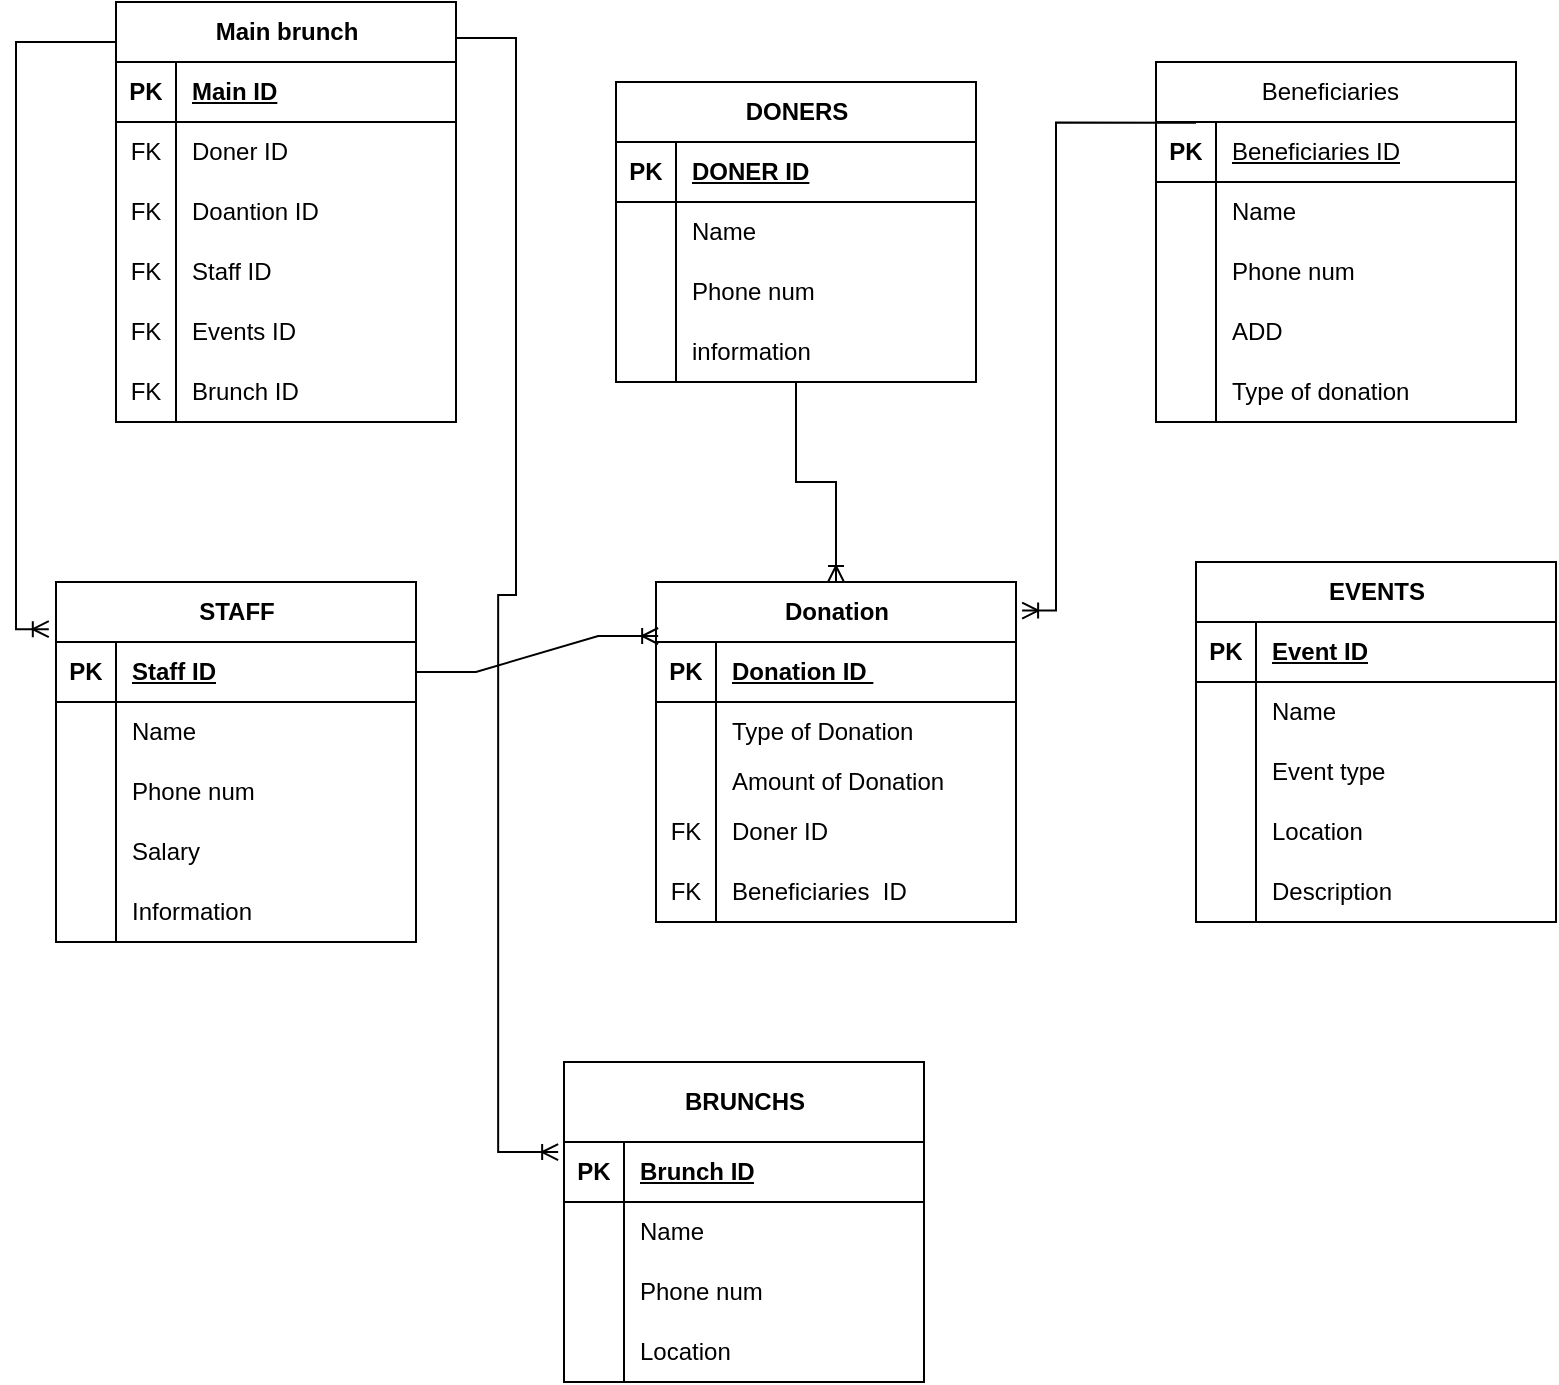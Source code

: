 <mxfile version="26.2.15">
  <diagram name="Page-1" id="GSoCslMuMNpXNm6lApfW">
    <mxGraphModel dx="1163" dy="769" grid="1" gridSize="10" guides="1" tooltips="1" connect="1" arrows="1" fold="1" page="1" pageScale="1" pageWidth="850" pageHeight="1100" math="0" shadow="0">
      <root>
        <mxCell id="0" />
        <mxCell id="1" parent="0" />
        <mxCell id="af_rRH1_7Sskszwp3lq7-14" value="Main brunch" style="shape=table;startSize=30;container=1;collapsible=1;childLayout=tableLayout;fixedRows=1;rowLines=0;fontStyle=1;align=center;resizeLast=1;html=1;" vertex="1" parent="1">
          <mxGeometry x="120" y="20" width="170" height="210" as="geometry" />
        </mxCell>
        <mxCell id="af_rRH1_7Sskszwp3lq7-15" value="" style="shape=tableRow;horizontal=0;startSize=0;swimlaneHead=0;swimlaneBody=0;fillColor=none;collapsible=0;dropTarget=0;points=[[0,0.5],[1,0.5]];portConstraint=eastwest;top=0;left=0;right=0;bottom=1;" vertex="1" parent="af_rRH1_7Sskszwp3lq7-14">
          <mxGeometry y="30" width="170" height="30" as="geometry" />
        </mxCell>
        <mxCell id="af_rRH1_7Sskszwp3lq7-16" value="PK" style="shape=partialRectangle;connectable=0;fillColor=none;top=0;left=0;bottom=0;right=0;fontStyle=1;overflow=hidden;whiteSpace=wrap;html=1;" vertex="1" parent="af_rRH1_7Sskszwp3lq7-15">
          <mxGeometry width="30" height="30" as="geometry">
            <mxRectangle width="30" height="30" as="alternateBounds" />
          </mxGeometry>
        </mxCell>
        <mxCell id="af_rRH1_7Sskszwp3lq7-17" value="Main ID" style="shape=partialRectangle;connectable=0;fillColor=none;top=0;left=0;bottom=0;right=0;align=left;spacingLeft=6;fontStyle=5;overflow=hidden;whiteSpace=wrap;html=1;" vertex="1" parent="af_rRH1_7Sskszwp3lq7-15">
          <mxGeometry x="30" width="140" height="30" as="geometry">
            <mxRectangle width="140" height="30" as="alternateBounds" />
          </mxGeometry>
        </mxCell>
        <mxCell id="af_rRH1_7Sskszwp3lq7-18" value="" style="shape=tableRow;horizontal=0;startSize=0;swimlaneHead=0;swimlaneBody=0;fillColor=none;collapsible=0;dropTarget=0;points=[[0,0.5],[1,0.5]];portConstraint=eastwest;top=0;left=0;right=0;bottom=0;" vertex="1" parent="af_rRH1_7Sskszwp3lq7-14">
          <mxGeometry y="60" width="170" height="30" as="geometry" />
        </mxCell>
        <mxCell id="af_rRH1_7Sskszwp3lq7-19" value="FK" style="shape=partialRectangle;connectable=0;fillColor=none;top=0;left=0;bottom=0;right=0;editable=1;overflow=hidden;whiteSpace=wrap;html=1;" vertex="1" parent="af_rRH1_7Sskszwp3lq7-18">
          <mxGeometry width="30" height="30" as="geometry">
            <mxRectangle width="30" height="30" as="alternateBounds" />
          </mxGeometry>
        </mxCell>
        <mxCell id="af_rRH1_7Sskszwp3lq7-20" value="Doner ID&amp;nbsp;" style="shape=partialRectangle;connectable=0;fillColor=none;top=0;left=0;bottom=0;right=0;align=left;spacingLeft=6;overflow=hidden;whiteSpace=wrap;html=1;" vertex="1" parent="af_rRH1_7Sskszwp3lq7-18">
          <mxGeometry x="30" width="140" height="30" as="geometry">
            <mxRectangle width="140" height="30" as="alternateBounds" />
          </mxGeometry>
        </mxCell>
        <mxCell id="af_rRH1_7Sskszwp3lq7-21" value="" style="shape=tableRow;horizontal=0;startSize=0;swimlaneHead=0;swimlaneBody=0;fillColor=none;collapsible=0;dropTarget=0;points=[[0,0.5],[1,0.5]];portConstraint=eastwest;top=0;left=0;right=0;bottom=0;" vertex="1" parent="af_rRH1_7Sskszwp3lq7-14">
          <mxGeometry y="90" width="170" height="30" as="geometry" />
        </mxCell>
        <mxCell id="af_rRH1_7Sskszwp3lq7-22" value="FK" style="shape=partialRectangle;connectable=0;fillColor=none;top=0;left=0;bottom=0;right=0;editable=1;overflow=hidden;whiteSpace=wrap;html=1;" vertex="1" parent="af_rRH1_7Sskszwp3lq7-21">
          <mxGeometry width="30" height="30" as="geometry">
            <mxRectangle width="30" height="30" as="alternateBounds" />
          </mxGeometry>
        </mxCell>
        <mxCell id="af_rRH1_7Sskszwp3lq7-23" value="Doantion ID" style="shape=partialRectangle;connectable=0;fillColor=none;top=0;left=0;bottom=0;right=0;align=left;spacingLeft=6;overflow=hidden;whiteSpace=wrap;html=1;" vertex="1" parent="af_rRH1_7Sskszwp3lq7-21">
          <mxGeometry x="30" width="140" height="30" as="geometry">
            <mxRectangle width="140" height="30" as="alternateBounds" />
          </mxGeometry>
        </mxCell>
        <mxCell id="af_rRH1_7Sskszwp3lq7-24" value="" style="shape=tableRow;horizontal=0;startSize=0;swimlaneHead=0;swimlaneBody=0;fillColor=none;collapsible=0;dropTarget=0;points=[[0,0.5],[1,0.5]];portConstraint=eastwest;top=0;left=0;right=0;bottom=0;" vertex="1" parent="af_rRH1_7Sskszwp3lq7-14">
          <mxGeometry y="120" width="170" height="30" as="geometry" />
        </mxCell>
        <mxCell id="af_rRH1_7Sskszwp3lq7-25" value="FK" style="shape=partialRectangle;connectable=0;fillColor=none;top=0;left=0;bottom=0;right=0;editable=1;overflow=hidden;whiteSpace=wrap;html=1;" vertex="1" parent="af_rRH1_7Sskszwp3lq7-24">
          <mxGeometry width="30" height="30" as="geometry">
            <mxRectangle width="30" height="30" as="alternateBounds" />
          </mxGeometry>
        </mxCell>
        <mxCell id="af_rRH1_7Sskszwp3lq7-26" value="Staff ID&lt;span style=&quot;white-space: pre;&quot;&gt;&#x9;&lt;/span&gt;&lt;span style=&quot;white-space: pre;&quot;&gt;&#x9;&lt;/span&gt;&lt;span style=&quot;white-space: pre;&quot;&gt;&#x9;&lt;/span&gt;" style="shape=partialRectangle;connectable=0;fillColor=none;top=0;left=0;bottom=0;right=0;align=left;spacingLeft=6;overflow=hidden;whiteSpace=wrap;html=1;" vertex="1" parent="af_rRH1_7Sskszwp3lq7-24">
          <mxGeometry x="30" width="140" height="30" as="geometry">
            <mxRectangle width="140" height="30" as="alternateBounds" />
          </mxGeometry>
        </mxCell>
        <mxCell id="af_rRH1_7Sskszwp3lq7-27" value="" style="shape=tableRow;horizontal=0;startSize=0;swimlaneHead=0;swimlaneBody=0;fillColor=none;collapsible=0;dropTarget=0;points=[[0,0.5],[1,0.5]];portConstraint=eastwest;top=0;left=0;right=0;bottom=0;" vertex="1" parent="af_rRH1_7Sskszwp3lq7-14">
          <mxGeometry y="150" width="170" height="30" as="geometry" />
        </mxCell>
        <mxCell id="af_rRH1_7Sskszwp3lq7-28" value="FK" style="shape=partialRectangle;connectable=0;fillColor=none;top=0;left=0;bottom=0;right=0;editable=1;overflow=hidden;whiteSpace=wrap;html=1;" vertex="1" parent="af_rRH1_7Sskszwp3lq7-27">
          <mxGeometry width="30" height="30" as="geometry">
            <mxRectangle width="30" height="30" as="alternateBounds" />
          </mxGeometry>
        </mxCell>
        <mxCell id="af_rRH1_7Sskszwp3lq7-29" value="Events ID" style="shape=partialRectangle;connectable=0;fillColor=none;top=0;left=0;bottom=0;right=0;align=left;spacingLeft=6;overflow=hidden;whiteSpace=wrap;html=1;" vertex="1" parent="af_rRH1_7Sskszwp3lq7-27">
          <mxGeometry x="30" width="140" height="30" as="geometry">
            <mxRectangle width="140" height="30" as="alternateBounds" />
          </mxGeometry>
        </mxCell>
        <mxCell id="af_rRH1_7Sskszwp3lq7-30" value="" style="shape=tableRow;horizontal=0;startSize=0;swimlaneHead=0;swimlaneBody=0;fillColor=none;collapsible=0;dropTarget=0;points=[[0,0.5],[1,0.5]];portConstraint=eastwest;top=0;left=0;right=0;bottom=0;" vertex="1" parent="af_rRH1_7Sskszwp3lq7-14">
          <mxGeometry y="180" width="170" height="30" as="geometry" />
        </mxCell>
        <mxCell id="af_rRH1_7Sskszwp3lq7-31" value="FK" style="shape=partialRectangle;connectable=0;fillColor=none;top=0;left=0;bottom=0;right=0;editable=1;overflow=hidden;whiteSpace=wrap;html=1;" vertex="1" parent="af_rRH1_7Sskszwp3lq7-30">
          <mxGeometry width="30" height="30" as="geometry">
            <mxRectangle width="30" height="30" as="alternateBounds" />
          </mxGeometry>
        </mxCell>
        <mxCell id="af_rRH1_7Sskszwp3lq7-32" value="Brunch ID" style="shape=partialRectangle;connectable=0;fillColor=none;top=0;left=0;bottom=0;right=0;align=left;spacingLeft=6;overflow=hidden;whiteSpace=wrap;html=1;" vertex="1" parent="af_rRH1_7Sskszwp3lq7-30">
          <mxGeometry x="30" width="140" height="30" as="geometry">
            <mxRectangle width="140" height="30" as="alternateBounds" />
          </mxGeometry>
        </mxCell>
        <mxCell id="af_rRH1_7Sskszwp3lq7-33" value="DONERS" style="shape=table;startSize=30;container=1;collapsible=1;childLayout=tableLayout;fixedRows=1;rowLines=0;fontStyle=1;align=center;resizeLast=1;html=1;" vertex="1" parent="1">
          <mxGeometry x="370" y="60" width="180" height="150" as="geometry" />
        </mxCell>
        <mxCell id="af_rRH1_7Sskszwp3lq7-34" value="" style="shape=tableRow;horizontal=0;startSize=0;swimlaneHead=0;swimlaneBody=0;fillColor=none;collapsible=0;dropTarget=0;points=[[0,0.5],[1,0.5]];portConstraint=eastwest;top=0;left=0;right=0;bottom=1;" vertex="1" parent="af_rRH1_7Sskszwp3lq7-33">
          <mxGeometry y="30" width="180" height="30" as="geometry" />
        </mxCell>
        <mxCell id="af_rRH1_7Sskszwp3lq7-35" value="PK" style="shape=partialRectangle;connectable=0;fillColor=none;top=0;left=0;bottom=0;right=0;fontStyle=1;overflow=hidden;whiteSpace=wrap;html=1;" vertex="1" parent="af_rRH1_7Sskszwp3lq7-34">
          <mxGeometry width="30" height="30" as="geometry">
            <mxRectangle width="30" height="30" as="alternateBounds" />
          </mxGeometry>
        </mxCell>
        <mxCell id="af_rRH1_7Sskszwp3lq7-36" value="DONER ID" style="shape=partialRectangle;connectable=0;fillColor=none;top=0;left=0;bottom=0;right=0;align=left;spacingLeft=6;fontStyle=5;overflow=hidden;whiteSpace=wrap;html=1;" vertex="1" parent="af_rRH1_7Sskszwp3lq7-34">
          <mxGeometry x="30" width="150" height="30" as="geometry">
            <mxRectangle width="150" height="30" as="alternateBounds" />
          </mxGeometry>
        </mxCell>
        <mxCell id="af_rRH1_7Sskszwp3lq7-37" value="" style="shape=tableRow;horizontal=0;startSize=0;swimlaneHead=0;swimlaneBody=0;fillColor=none;collapsible=0;dropTarget=0;points=[[0,0.5],[1,0.5]];portConstraint=eastwest;top=0;left=0;right=0;bottom=0;" vertex="1" parent="af_rRH1_7Sskszwp3lq7-33">
          <mxGeometry y="60" width="180" height="30" as="geometry" />
        </mxCell>
        <mxCell id="af_rRH1_7Sskszwp3lq7-38" value="" style="shape=partialRectangle;connectable=0;fillColor=none;top=0;left=0;bottom=0;right=0;editable=1;overflow=hidden;whiteSpace=wrap;html=1;" vertex="1" parent="af_rRH1_7Sskszwp3lq7-37">
          <mxGeometry width="30" height="30" as="geometry">
            <mxRectangle width="30" height="30" as="alternateBounds" />
          </mxGeometry>
        </mxCell>
        <mxCell id="af_rRH1_7Sskszwp3lq7-39" value="Name&amp;nbsp;" style="shape=partialRectangle;connectable=0;fillColor=none;top=0;left=0;bottom=0;right=0;align=left;spacingLeft=6;overflow=hidden;whiteSpace=wrap;html=1;" vertex="1" parent="af_rRH1_7Sskszwp3lq7-37">
          <mxGeometry x="30" width="150" height="30" as="geometry">
            <mxRectangle width="150" height="30" as="alternateBounds" />
          </mxGeometry>
        </mxCell>
        <mxCell id="af_rRH1_7Sskszwp3lq7-40" value="" style="shape=tableRow;horizontal=0;startSize=0;swimlaneHead=0;swimlaneBody=0;fillColor=none;collapsible=0;dropTarget=0;points=[[0,0.5],[1,0.5]];portConstraint=eastwest;top=0;left=0;right=0;bottom=0;" vertex="1" parent="af_rRH1_7Sskszwp3lq7-33">
          <mxGeometry y="90" width="180" height="30" as="geometry" />
        </mxCell>
        <mxCell id="af_rRH1_7Sskszwp3lq7-41" value="" style="shape=partialRectangle;connectable=0;fillColor=none;top=0;left=0;bottom=0;right=0;editable=1;overflow=hidden;whiteSpace=wrap;html=1;" vertex="1" parent="af_rRH1_7Sskszwp3lq7-40">
          <mxGeometry width="30" height="30" as="geometry">
            <mxRectangle width="30" height="30" as="alternateBounds" />
          </mxGeometry>
        </mxCell>
        <mxCell id="af_rRH1_7Sskszwp3lq7-42" value="Phone num" style="shape=partialRectangle;connectable=0;fillColor=none;top=0;left=0;bottom=0;right=0;align=left;spacingLeft=6;overflow=hidden;whiteSpace=wrap;html=1;" vertex="1" parent="af_rRH1_7Sskszwp3lq7-40">
          <mxGeometry x="30" width="150" height="30" as="geometry">
            <mxRectangle width="150" height="30" as="alternateBounds" />
          </mxGeometry>
        </mxCell>
        <mxCell id="af_rRH1_7Sskszwp3lq7-43" value="" style="shape=tableRow;horizontal=0;startSize=0;swimlaneHead=0;swimlaneBody=0;fillColor=none;collapsible=0;dropTarget=0;points=[[0,0.5],[1,0.5]];portConstraint=eastwest;top=0;left=0;right=0;bottom=0;" vertex="1" parent="af_rRH1_7Sskszwp3lq7-33">
          <mxGeometry y="120" width="180" height="30" as="geometry" />
        </mxCell>
        <mxCell id="af_rRH1_7Sskszwp3lq7-44" value="" style="shape=partialRectangle;connectable=0;fillColor=none;top=0;left=0;bottom=0;right=0;editable=1;overflow=hidden;whiteSpace=wrap;html=1;" vertex="1" parent="af_rRH1_7Sskszwp3lq7-43">
          <mxGeometry width="30" height="30" as="geometry">
            <mxRectangle width="30" height="30" as="alternateBounds" />
          </mxGeometry>
        </mxCell>
        <mxCell id="af_rRH1_7Sskszwp3lq7-45" value="information" style="shape=partialRectangle;connectable=0;fillColor=none;top=0;left=0;bottom=0;right=0;align=left;spacingLeft=6;overflow=hidden;whiteSpace=wrap;html=1;" vertex="1" parent="af_rRH1_7Sskszwp3lq7-43">
          <mxGeometry x="30" width="150" height="30" as="geometry">
            <mxRectangle width="150" height="30" as="alternateBounds" />
          </mxGeometry>
        </mxCell>
        <mxCell id="af_rRH1_7Sskszwp3lq7-46" value="STAFF" style="shape=table;startSize=30;container=1;collapsible=1;childLayout=tableLayout;fixedRows=1;rowLines=0;fontStyle=1;align=center;resizeLast=1;html=1;" vertex="1" parent="1">
          <mxGeometry x="90" y="310" width="180" height="180" as="geometry" />
        </mxCell>
        <mxCell id="af_rRH1_7Sskszwp3lq7-47" value="" style="shape=tableRow;horizontal=0;startSize=0;swimlaneHead=0;swimlaneBody=0;fillColor=none;collapsible=0;dropTarget=0;points=[[0,0.5],[1,0.5]];portConstraint=eastwest;top=0;left=0;right=0;bottom=1;" vertex="1" parent="af_rRH1_7Sskszwp3lq7-46">
          <mxGeometry y="30" width="180" height="30" as="geometry" />
        </mxCell>
        <mxCell id="af_rRH1_7Sskszwp3lq7-48" value="PK" style="shape=partialRectangle;connectable=0;fillColor=none;top=0;left=0;bottom=0;right=0;fontStyle=1;overflow=hidden;whiteSpace=wrap;html=1;" vertex="1" parent="af_rRH1_7Sskszwp3lq7-47">
          <mxGeometry width="30" height="30" as="geometry">
            <mxRectangle width="30" height="30" as="alternateBounds" />
          </mxGeometry>
        </mxCell>
        <mxCell id="af_rRH1_7Sskszwp3lq7-49" value="Staff ID" style="shape=partialRectangle;connectable=0;fillColor=none;top=0;left=0;bottom=0;right=0;align=left;spacingLeft=6;fontStyle=5;overflow=hidden;whiteSpace=wrap;html=1;" vertex="1" parent="af_rRH1_7Sskszwp3lq7-47">
          <mxGeometry x="30" width="150" height="30" as="geometry">
            <mxRectangle width="150" height="30" as="alternateBounds" />
          </mxGeometry>
        </mxCell>
        <mxCell id="af_rRH1_7Sskszwp3lq7-50" value="" style="shape=tableRow;horizontal=0;startSize=0;swimlaneHead=0;swimlaneBody=0;fillColor=none;collapsible=0;dropTarget=0;points=[[0,0.5],[1,0.5]];portConstraint=eastwest;top=0;left=0;right=0;bottom=0;" vertex="1" parent="af_rRH1_7Sskszwp3lq7-46">
          <mxGeometry y="60" width="180" height="30" as="geometry" />
        </mxCell>
        <mxCell id="af_rRH1_7Sskszwp3lq7-51" value="" style="shape=partialRectangle;connectable=0;fillColor=none;top=0;left=0;bottom=0;right=0;editable=1;overflow=hidden;whiteSpace=wrap;html=1;" vertex="1" parent="af_rRH1_7Sskszwp3lq7-50">
          <mxGeometry width="30" height="30" as="geometry">
            <mxRectangle width="30" height="30" as="alternateBounds" />
          </mxGeometry>
        </mxCell>
        <mxCell id="af_rRH1_7Sskszwp3lq7-52" value="Name&lt;span style=&quot;white-space: pre;&quot;&gt;&#x9;&lt;/span&gt;&lt;span style=&quot;white-space: pre;&quot;&gt;&#x9;&lt;/span&gt;" style="shape=partialRectangle;connectable=0;fillColor=none;top=0;left=0;bottom=0;right=0;align=left;spacingLeft=6;overflow=hidden;whiteSpace=wrap;html=1;" vertex="1" parent="af_rRH1_7Sskszwp3lq7-50">
          <mxGeometry x="30" width="150" height="30" as="geometry">
            <mxRectangle width="150" height="30" as="alternateBounds" />
          </mxGeometry>
        </mxCell>
        <mxCell id="af_rRH1_7Sskszwp3lq7-53" value="" style="shape=tableRow;horizontal=0;startSize=0;swimlaneHead=0;swimlaneBody=0;fillColor=none;collapsible=0;dropTarget=0;points=[[0,0.5],[1,0.5]];portConstraint=eastwest;top=0;left=0;right=0;bottom=0;" vertex="1" parent="af_rRH1_7Sskszwp3lq7-46">
          <mxGeometry y="90" width="180" height="30" as="geometry" />
        </mxCell>
        <mxCell id="af_rRH1_7Sskszwp3lq7-54" value="" style="shape=partialRectangle;connectable=0;fillColor=none;top=0;left=0;bottom=0;right=0;editable=1;overflow=hidden;whiteSpace=wrap;html=1;" vertex="1" parent="af_rRH1_7Sskszwp3lq7-53">
          <mxGeometry width="30" height="30" as="geometry">
            <mxRectangle width="30" height="30" as="alternateBounds" />
          </mxGeometry>
        </mxCell>
        <mxCell id="af_rRH1_7Sskszwp3lq7-55" value="Phone num" style="shape=partialRectangle;connectable=0;fillColor=none;top=0;left=0;bottom=0;right=0;align=left;spacingLeft=6;overflow=hidden;whiteSpace=wrap;html=1;" vertex="1" parent="af_rRH1_7Sskszwp3lq7-53">
          <mxGeometry x="30" width="150" height="30" as="geometry">
            <mxRectangle width="150" height="30" as="alternateBounds" />
          </mxGeometry>
        </mxCell>
        <mxCell id="af_rRH1_7Sskszwp3lq7-56" value="" style="shape=tableRow;horizontal=0;startSize=0;swimlaneHead=0;swimlaneBody=0;fillColor=none;collapsible=0;dropTarget=0;points=[[0,0.5],[1,0.5]];portConstraint=eastwest;top=0;left=0;right=0;bottom=0;" vertex="1" parent="af_rRH1_7Sskszwp3lq7-46">
          <mxGeometry y="120" width="180" height="30" as="geometry" />
        </mxCell>
        <mxCell id="af_rRH1_7Sskszwp3lq7-57" value="" style="shape=partialRectangle;connectable=0;fillColor=none;top=0;left=0;bottom=0;right=0;editable=1;overflow=hidden;whiteSpace=wrap;html=1;" vertex="1" parent="af_rRH1_7Sskszwp3lq7-56">
          <mxGeometry width="30" height="30" as="geometry">
            <mxRectangle width="30" height="30" as="alternateBounds" />
          </mxGeometry>
        </mxCell>
        <mxCell id="af_rRH1_7Sskszwp3lq7-58" value="Salary" style="shape=partialRectangle;connectable=0;fillColor=none;top=0;left=0;bottom=0;right=0;align=left;spacingLeft=6;overflow=hidden;whiteSpace=wrap;html=1;" vertex="1" parent="af_rRH1_7Sskszwp3lq7-56">
          <mxGeometry x="30" width="150" height="30" as="geometry">
            <mxRectangle width="150" height="30" as="alternateBounds" />
          </mxGeometry>
        </mxCell>
        <mxCell id="af_rRH1_7Sskszwp3lq7-72" value="" style="shape=tableRow;horizontal=0;startSize=0;swimlaneHead=0;swimlaneBody=0;fillColor=none;collapsible=0;dropTarget=0;points=[[0,0.5],[1,0.5]];portConstraint=eastwest;top=0;left=0;right=0;bottom=0;" vertex="1" parent="af_rRH1_7Sskszwp3lq7-46">
          <mxGeometry y="150" width="180" height="30" as="geometry" />
        </mxCell>
        <mxCell id="af_rRH1_7Sskszwp3lq7-73" value="" style="shape=partialRectangle;connectable=0;fillColor=none;top=0;left=0;bottom=0;right=0;editable=1;overflow=hidden;whiteSpace=wrap;html=1;" vertex="1" parent="af_rRH1_7Sskszwp3lq7-72">
          <mxGeometry width="30" height="30" as="geometry">
            <mxRectangle width="30" height="30" as="alternateBounds" />
          </mxGeometry>
        </mxCell>
        <mxCell id="af_rRH1_7Sskszwp3lq7-74" value="Information" style="shape=partialRectangle;connectable=0;fillColor=none;top=0;left=0;bottom=0;right=0;align=left;spacingLeft=6;overflow=hidden;whiteSpace=wrap;html=1;" vertex="1" parent="af_rRH1_7Sskszwp3lq7-72">
          <mxGeometry x="30" width="150" height="30" as="geometry">
            <mxRectangle width="150" height="30" as="alternateBounds" />
          </mxGeometry>
        </mxCell>
        <mxCell id="af_rRH1_7Sskszwp3lq7-59" value="Donation" style="shape=table;startSize=30;container=1;collapsible=1;childLayout=tableLayout;fixedRows=1;rowLines=0;fontStyle=1;align=center;resizeLast=1;html=1;" vertex="1" parent="1">
          <mxGeometry x="390" y="310" width="180" height="170" as="geometry" />
        </mxCell>
        <mxCell id="af_rRH1_7Sskszwp3lq7-60" value="" style="shape=tableRow;horizontal=0;startSize=0;swimlaneHead=0;swimlaneBody=0;fillColor=none;collapsible=0;dropTarget=0;points=[[0,0.5],[1,0.5]];portConstraint=eastwest;top=0;left=0;right=0;bottom=1;" vertex="1" parent="af_rRH1_7Sskszwp3lq7-59">
          <mxGeometry y="30" width="180" height="30" as="geometry" />
        </mxCell>
        <mxCell id="af_rRH1_7Sskszwp3lq7-61" value="PK" style="shape=partialRectangle;connectable=0;fillColor=none;top=0;left=0;bottom=0;right=0;fontStyle=1;overflow=hidden;whiteSpace=wrap;html=1;" vertex="1" parent="af_rRH1_7Sskszwp3lq7-60">
          <mxGeometry width="30" height="30" as="geometry">
            <mxRectangle width="30" height="30" as="alternateBounds" />
          </mxGeometry>
        </mxCell>
        <mxCell id="af_rRH1_7Sskszwp3lq7-62" value="Donation ID&amp;nbsp;" style="shape=partialRectangle;connectable=0;fillColor=none;top=0;left=0;bottom=0;right=0;align=left;spacingLeft=6;fontStyle=5;overflow=hidden;whiteSpace=wrap;html=1;" vertex="1" parent="af_rRH1_7Sskszwp3lq7-60">
          <mxGeometry x="30" width="150" height="30" as="geometry">
            <mxRectangle width="150" height="30" as="alternateBounds" />
          </mxGeometry>
        </mxCell>
        <mxCell id="af_rRH1_7Sskszwp3lq7-63" value="" style="shape=tableRow;horizontal=0;startSize=0;swimlaneHead=0;swimlaneBody=0;fillColor=none;collapsible=0;dropTarget=0;points=[[0,0.5],[1,0.5]];portConstraint=eastwest;top=0;left=0;right=0;bottom=0;" vertex="1" parent="af_rRH1_7Sskszwp3lq7-59">
          <mxGeometry y="60" width="180" height="30" as="geometry" />
        </mxCell>
        <mxCell id="af_rRH1_7Sskszwp3lq7-64" value="" style="shape=partialRectangle;connectable=0;fillColor=none;top=0;left=0;bottom=0;right=0;editable=1;overflow=hidden;whiteSpace=wrap;html=1;" vertex="1" parent="af_rRH1_7Sskszwp3lq7-63">
          <mxGeometry width="30" height="30" as="geometry">
            <mxRectangle width="30" height="30" as="alternateBounds" />
          </mxGeometry>
        </mxCell>
        <mxCell id="af_rRH1_7Sskszwp3lq7-65" value="Type of Donation" style="shape=partialRectangle;connectable=0;fillColor=none;top=0;left=0;bottom=0;right=0;align=left;spacingLeft=6;overflow=hidden;whiteSpace=wrap;html=1;" vertex="1" parent="af_rRH1_7Sskszwp3lq7-63">
          <mxGeometry x="30" width="150" height="30" as="geometry">
            <mxRectangle width="150" height="30" as="alternateBounds" />
          </mxGeometry>
        </mxCell>
        <mxCell id="af_rRH1_7Sskszwp3lq7-66" value="" style="shape=tableRow;horizontal=0;startSize=0;swimlaneHead=0;swimlaneBody=0;fillColor=none;collapsible=0;dropTarget=0;points=[[0,0.5],[1,0.5]];portConstraint=eastwest;top=0;left=0;right=0;bottom=0;" vertex="1" parent="af_rRH1_7Sskszwp3lq7-59">
          <mxGeometry y="90" width="180" height="20" as="geometry" />
        </mxCell>
        <mxCell id="af_rRH1_7Sskszwp3lq7-67" value="" style="shape=partialRectangle;connectable=0;fillColor=none;top=0;left=0;bottom=0;right=0;editable=1;overflow=hidden;whiteSpace=wrap;html=1;" vertex="1" parent="af_rRH1_7Sskszwp3lq7-66">
          <mxGeometry width="30" height="20" as="geometry">
            <mxRectangle width="30" height="20" as="alternateBounds" />
          </mxGeometry>
        </mxCell>
        <mxCell id="af_rRH1_7Sskszwp3lq7-68" value="Amount of Donation" style="shape=partialRectangle;connectable=0;fillColor=none;top=0;left=0;bottom=0;right=0;align=left;spacingLeft=6;overflow=hidden;whiteSpace=wrap;html=1;" vertex="1" parent="af_rRH1_7Sskszwp3lq7-66">
          <mxGeometry x="30" width="150" height="20" as="geometry">
            <mxRectangle width="150" height="20" as="alternateBounds" />
          </mxGeometry>
        </mxCell>
        <mxCell id="af_rRH1_7Sskszwp3lq7-69" value="" style="shape=tableRow;horizontal=0;startSize=0;swimlaneHead=0;swimlaneBody=0;fillColor=none;collapsible=0;dropTarget=0;points=[[0,0.5],[1,0.5]];portConstraint=eastwest;top=0;left=0;right=0;bottom=0;" vertex="1" parent="af_rRH1_7Sskszwp3lq7-59">
          <mxGeometry y="110" width="180" height="30" as="geometry" />
        </mxCell>
        <mxCell id="af_rRH1_7Sskszwp3lq7-70" value="FK" style="shape=partialRectangle;connectable=0;fillColor=none;top=0;left=0;bottom=0;right=0;editable=1;overflow=hidden;whiteSpace=wrap;html=1;" vertex="1" parent="af_rRH1_7Sskszwp3lq7-69">
          <mxGeometry width="30" height="30" as="geometry">
            <mxRectangle width="30" height="30" as="alternateBounds" />
          </mxGeometry>
        </mxCell>
        <mxCell id="af_rRH1_7Sskszwp3lq7-71" value="Doner ID" style="shape=partialRectangle;connectable=0;fillColor=none;top=0;left=0;bottom=0;right=0;align=left;spacingLeft=6;overflow=hidden;whiteSpace=wrap;html=1;" vertex="1" parent="af_rRH1_7Sskszwp3lq7-69">
          <mxGeometry x="30" width="150" height="30" as="geometry">
            <mxRectangle width="150" height="30" as="alternateBounds" />
          </mxGeometry>
        </mxCell>
        <mxCell id="af_rRH1_7Sskszwp3lq7-75" value="" style="shape=tableRow;horizontal=0;startSize=0;swimlaneHead=0;swimlaneBody=0;fillColor=none;collapsible=0;dropTarget=0;points=[[0,0.5],[1,0.5]];portConstraint=eastwest;top=0;left=0;right=0;bottom=0;" vertex="1" parent="af_rRH1_7Sskszwp3lq7-59">
          <mxGeometry y="140" width="180" height="30" as="geometry" />
        </mxCell>
        <mxCell id="af_rRH1_7Sskszwp3lq7-76" value="FK" style="shape=partialRectangle;connectable=0;fillColor=none;top=0;left=0;bottom=0;right=0;editable=1;overflow=hidden;whiteSpace=wrap;html=1;" vertex="1" parent="af_rRH1_7Sskszwp3lq7-75">
          <mxGeometry width="30" height="30" as="geometry">
            <mxRectangle width="30" height="30" as="alternateBounds" />
          </mxGeometry>
        </mxCell>
        <mxCell id="af_rRH1_7Sskszwp3lq7-77" value="Beneficiaries&amp;nbsp; ID" style="shape=partialRectangle;connectable=0;fillColor=none;top=0;left=0;bottom=0;right=0;align=left;spacingLeft=6;overflow=hidden;whiteSpace=wrap;html=1;" vertex="1" parent="af_rRH1_7Sskszwp3lq7-75">
          <mxGeometry x="30" width="150" height="30" as="geometry">
            <mxRectangle width="150" height="30" as="alternateBounds" />
          </mxGeometry>
        </mxCell>
        <mxCell id="af_rRH1_7Sskszwp3lq7-78" value="&lt;span style=&quot;font-weight: 400; text-align: left; text-wrap-mode: wrap;&quot;&gt;Beneficiaries&amp;nbsp;&amp;nbsp;&lt;/span&gt;" style="shape=table;startSize=30;container=1;collapsible=1;childLayout=tableLayout;fixedRows=1;rowLines=0;fontStyle=1;align=center;resizeLast=1;html=1;" vertex="1" parent="1">
          <mxGeometry x="640" y="50" width="180" height="180" as="geometry" />
        </mxCell>
        <mxCell id="af_rRH1_7Sskszwp3lq7-79" value="" style="shape=tableRow;horizontal=0;startSize=0;swimlaneHead=0;swimlaneBody=0;fillColor=none;collapsible=0;dropTarget=0;points=[[0,0.5],[1,0.5]];portConstraint=eastwest;top=0;left=0;right=0;bottom=1;" vertex="1" parent="af_rRH1_7Sskszwp3lq7-78">
          <mxGeometry y="30" width="180" height="30" as="geometry" />
        </mxCell>
        <mxCell id="af_rRH1_7Sskszwp3lq7-80" value="PK" style="shape=partialRectangle;connectable=0;fillColor=none;top=0;left=0;bottom=0;right=0;fontStyle=1;overflow=hidden;whiteSpace=wrap;html=1;" vertex="1" parent="af_rRH1_7Sskszwp3lq7-79">
          <mxGeometry width="30" height="30" as="geometry">
            <mxRectangle width="30" height="30" as="alternateBounds" />
          </mxGeometry>
        </mxCell>
        <mxCell id="af_rRH1_7Sskszwp3lq7-81" value="&lt;span style=&quot;font-weight: 400;&quot;&gt;Beneficiaries ID&lt;/span&gt;" style="shape=partialRectangle;connectable=0;fillColor=none;top=0;left=0;bottom=0;right=0;align=left;spacingLeft=6;fontStyle=5;overflow=hidden;whiteSpace=wrap;html=1;" vertex="1" parent="af_rRH1_7Sskszwp3lq7-79">
          <mxGeometry x="30" width="150" height="30" as="geometry">
            <mxRectangle width="150" height="30" as="alternateBounds" />
          </mxGeometry>
        </mxCell>
        <mxCell id="af_rRH1_7Sskszwp3lq7-82" value="" style="shape=tableRow;horizontal=0;startSize=0;swimlaneHead=0;swimlaneBody=0;fillColor=none;collapsible=0;dropTarget=0;points=[[0,0.5],[1,0.5]];portConstraint=eastwest;top=0;left=0;right=0;bottom=0;" vertex="1" parent="af_rRH1_7Sskszwp3lq7-78">
          <mxGeometry y="60" width="180" height="30" as="geometry" />
        </mxCell>
        <mxCell id="af_rRH1_7Sskszwp3lq7-83" value="" style="shape=partialRectangle;connectable=0;fillColor=none;top=0;left=0;bottom=0;right=0;editable=1;overflow=hidden;whiteSpace=wrap;html=1;" vertex="1" parent="af_rRH1_7Sskszwp3lq7-82">
          <mxGeometry width="30" height="30" as="geometry">
            <mxRectangle width="30" height="30" as="alternateBounds" />
          </mxGeometry>
        </mxCell>
        <mxCell id="af_rRH1_7Sskszwp3lq7-84" value="Name" style="shape=partialRectangle;connectable=0;fillColor=none;top=0;left=0;bottom=0;right=0;align=left;spacingLeft=6;overflow=hidden;whiteSpace=wrap;html=1;" vertex="1" parent="af_rRH1_7Sskszwp3lq7-82">
          <mxGeometry x="30" width="150" height="30" as="geometry">
            <mxRectangle width="150" height="30" as="alternateBounds" />
          </mxGeometry>
        </mxCell>
        <mxCell id="af_rRH1_7Sskszwp3lq7-85" value="" style="shape=tableRow;horizontal=0;startSize=0;swimlaneHead=0;swimlaneBody=0;fillColor=none;collapsible=0;dropTarget=0;points=[[0,0.5],[1,0.5]];portConstraint=eastwest;top=0;left=0;right=0;bottom=0;" vertex="1" parent="af_rRH1_7Sskszwp3lq7-78">
          <mxGeometry y="90" width="180" height="30" as="geometry" />
        </mxCell>
        <mxCell id="af_rRH1_7Sskszwp3lq7-86" value="" style="shape=partialRectangle;connectable=0;fillColor=none;top=0;left=0;bottom=0;right=0;editable=1;overflow=hidden;whiteSpace=wrap;html=1;" vertex="1" parent="af_rRH1_7Sskszwp3lq7-85">
          <mxGeometry width="30" height="30" as="geometry">
            <mxRectangle width="30" height="30" as="alternateBounds" />
          </mxGeometry>
        </mxCell>
        <mxCell id="af_rRH1_7Sskszwp3lq7-87" value="Phone num" style="shape=partialRectangle;connectable=0;fillColor=none;top=0;left=0;bottom=0;right=0;align=left;spacingLeft=6;overflow=hidden;whiteSpace=wrap;html=1;" vertex="1" parent="af_rRH1_7Sskszwp3lq7-85">
          <mxGeometry x="30" width="150" height="30" as="geometry">
            <mxRectangle width="150" height="30" as="alternateBounds" />
          </mxGeometry>
        </mxCell>
        <mxCell id="af_rRH1_7Sskszwp3lq7-88" value="" style="shape=tableRow;horizontal=0;startSize=0;swimlaneHead=0;swimlaneBody=0;fillColor=none;collapsible=0;dropTarget=0;points=[[0,0.5],[1,0.5]];portConstraint=eastwest;top=0;left=0;right=0;bottom=0;" vertex="1" parent="af_rRH1_7Sskszwp3lq7-78">
          <mxGeometry y="120" width="180" height="30" as="geometry" />
        </mxCell>
        <mxCell id="af_rRH1_7Sskszwp3lq7-89" value="" style="shape=partialRectangle;connectable=0;fillColor=none;top=0;left=0;bottom=0;right=0;editable=1;overflow=hidden;whiteSpace=wrap;html=1;" vertex="1" parent="af_rRH1_7Sskszwp3lq7-88">
          <mxGeometry width="30" height="30" as="geometry">
            <mxRectangle width="30" height="30" as="alternateBounds" />
          </mxGeometry>
        </mxCell>
        <mxCell id="af_rRH1_7Sskszwp3lq7-90" value="ADD" style="shape=partialRectangle;connectable=0;fillColor=none;top=0;left=0;bottom=0;right=0;align=left;spacingLeft=6;overflow=hidden;whiteSpace=wrap;html=1;" vertex="1" parent="af_rRH1_7Sskszwp3lq7-88">
          <mxGeometry x="30" width="150" height="30" as="geometry">
            <mxRectangle width="150" height="30" as="alternateBounds" />
          </mxGeometry>
        </mxCell>
        <mxCell id="af_rRH1_7Sskszwp3lq7-91" value="" style="shape=tableRow;horizontal=0;startSize=0;swimlaneHead=0;swimlaneBody=0;fillColor=none;collapsible=0;dropTarget=0;points=[[0,0.5],[1,0.5]];portConstraint=eastwest;top=0;left=0;right=0;bottom=0;" vertex="1" parent="af_rRH1_7Sskszwp3lq7-78">
          <mxGeometry y="150" width="180" height="30" as="geometry" />
        </mxCell>
        <mxCell id="af_rRH1_7Sskszwp3lq7-92" value="" style="shape=partialRectangle;connectable=0;fillColor=none;top=0;left=0;bottom=0;right=0;editable=1;overflow=hidden;whiteSpace=wrap;html=1;" vertex="1" parent="af_rRH1_7Sskszwp3lq7-91">
          <mxGeometry width="30" height="30" as="geometry">
            <mxRectangle width="30" height="30" as="alternateBounds" />
          </mxGeometry>
        </mxCell>
        <mxCell id="af_rRH1_7Sskszwp3lq7-93" value="Type of donation" style="shape=partialRectangle;connectable=0;fillColor=none;top=0;left=0;bottom=0;right=0;align=left;spacingLeft=6;overflow=hidden;whiteSpace=wrap;html=1;" vertex="1" parent="af_rRH1_7Sskszwp3lq7-91">
          <mxGeometry x="30" width="150" height="30" as="geometry">
            <mxRectangle width="150" height="30" as="alternateBounds" />
          </mxGeometry>
        </mxCell>
        <mxCell id="af_rRH1_7Sskszwp3lq7-110" value="EVENTS" style="shape=table;startSize=30;container=1;collapsible=1;childLayout=tableLayout;fixedRows=1;rowLines=0;fontStyle=1;align=center;resizeLast=1;html=1;" vertex="1" parent="1">
          <mxGeometry x="660" y="300" width="180" height="180" as="geometry" />
        </mxCell>
        <mxCell id="af_rRH1_7Sskszwp3lq7-111" value="" style="shape=tableRow;horizontal=0;startSize=0;swimlaneHead=0;swimlaneBody=0;fillColor=none;collapsible=0;dropTarget=0;points=[[0,0.5],[1,0.5]];portConstraint=eastwest;top=0;left=0;right=0;bottom=1;" vertex="1" parent="af_rRH1_7Sskszwp3lq7-110">
          <mxGeometry y="30" width="180" height="30" as="geometry" />
        </mxCell>
        <mxCell id="af_rRH1_7Sskszwp3lq7-112" value="PK" style="shape=partialRectangle;connectable=0;fillColor=none;top=0;left=0;bottom=0;right=0;fontStyle=1;overflow=hidden;whiteSpace=wrap;html=1;" vertex="1" parent="af_rRH1_7Sskszwp3lq7-111">
          <mxGeometry width="30" height="30" as="geometry">
            <mxRectangle width="30" height="30" as="alternateBounds" />
          </mxGeometry>
        </mxCell>
        <mxCell id="af_rRH1_7Sskszwp3lq7-113" value="Event ID" style="shape=partialRectangle;connectable=0;fillColor=none;top=0;left=0;bottom=0;right=0;align=left;spacingLeft=6;fontStyle=5;overflow=hidden;whiteSpace=wrap;html=1;" vertex="1" parent="af_rRH1_7Sskszwp3lq7-111">
          <mxGeometry x="30" width="150" height="30" as="geometry">
            <mxRectangle width="150" height="30" as="alternateBounds" />
          </mxGeometry>
        </mxCell>
        <mxCell id="af_rRH1_7Sskszwp3lq7-114" value="" style="shape=tableRow;horizontal=0;startSize=0;swimlaneHead=0;swimlaneBody=0;fillColor=none;collapsible=0;dropTarget=0;points=[[0,0.5],[1,0.5]];portConstraint=eastwest;top=0;left=0;right=0;bottom=0;" vertex="1" parent="af_rRH1_7Sskszwp3lq7-110">
          <mxGeometry y="60" width="180" height="30" as="geometry" />
        </mxCell>
        <mxCell id="af_rRH1_7Sskszwp3lq7-115" value="" style="shape=partialRectangle;connectable=0;fillColor=none;top=0;left=0;bottom=0;right=0;editable=1;overflow=hidden;whiteSpace=wrap;html=1;" vertex="1" parent="af_rRH1_7Sskszwp3lq7-114">
          <mxGeometry width="30" height="30" as="geometry">
            <mxRectangle width="30" height="30" as="alternateBounds" />
          </mxGeometry>
        </mxCell>
        <mxCell id="af_rRH1_7Sskszwp3lq7-116" value="Name&amp;nbsp;" style="shape=partialRectangle;connectable=0;fillColor=none;top=0;left=0;bottom=0;right=0;align=left;spacingLeft=6;overflow=hidden;whiteSpace=wrap;html=1;" vertex="1" parent="af_rRH1_7Sskszwp3lq7-114">
          <mxGeometry x="30" width="150" height="30" as="geometry">
            <mxRectangle width="150" height="30" as="alternateBounds" />
          </mxGeometry>
        </mxCell>
        <mxCell id="af_rRH1_7Sskszwp3lq7-117" value="" style="shape=tableRow;horizontal=0;startSize=0;swimlaneHead=0;swimlaneBody=0;fillColor=none;collapsible=0;dropTarget=0;points=[[0,0.5],[1,0.5]];portConstraint=eastwest;top=0;left=0;right=0;bottom=0;" vertex="1" parent="af_rRH1_7Sskszwp3lq7-110">
          <mxGeometry y="90" width="180" height="30" as="geometry" />
        </mxCell>
        <mxCell id="af_rRH1_7Sskszwp3lq7-118" value="" style="shape=partialRectangle;connectable=0;fillColor=none;top=0;left=0;bottom=0;right=0;editable=1;overflow=hidden;whiteSpace=wrap;html=1;" vertex="1" parent="af_rRH1_7Sskszwp3lq7-117">
          <mxGeometry width="30" height="30" as="geometry">
            <mxRectangle width="30" height="30" as="alternateBounds" />
          </mxGeometry>
        </mxCell>
        <mxCell id="af_rRH1_7Sskszwp3lq7-119" value="Event type" style="shape=partialRectangle;connectable=0;fillColor=none;top=0;left=0;bottom=0;right=0;align=left;spacingLeft=6;overflow=hidden;whiteSpace=wrap;html=1;" vertex="1" parent="af_rRH1_7Sskszwp3lq7-117">
          <mxGeometry x="30" width="150" height="30" as="geometry">
            <mxRectangle width="150" height="30" as="alternateBounds" />
          </mxGeometry>
        </mxCell>
        <mxCell id="af_rRH1_7Sskszwp3lq7-120" value="" style="shape=tableRow;horizontal=0;startSize=0;swimlaneHead=0;swimlaneBody=0;fillColor=none;collapsible=0;dropTarget=0;points=[[0,0.5],[1,0.5]];portConstraint=eastwest;top=0;left=0;right=0;bottom=0;" vertex="1" parent="af_rRH1_7Sskszwp3lq7-110">
          <mxGeometry y="120" width="180" height="30" as="geometry" />
        </mxCell>
        <mxCell id="af_rRH1_7Sskszwp3lq7-121" value="" style="shape=partialRectangle;connectable=0;fillColor=none;top=0;left=0;bottom=0;right=0;editable=1;overflow=hidden;whiteSpace=wrap;html=1;" vertex="1" parent="af_rRH1_7Sskszwp3lq7-120">
          <mxGeometry width="30" height="30" as="geometry">
            <mxRectangle width="30" height="30" as="alternateBounds" />
          </mxGeometry>
        </mxCell>
        <mxCell id="af_rRH1_7Sskszwp3lq7-122" value="Location" style="shape=partialRectangle;connectable=0;fillColor=none;top=0;left=0;bottom=0;right=0;align=left;spacingLeft=6;overflow=hidden;whiteSpace=wrap;html=1;" vertex="1" parent="af_rRH1_7Sskszwp3lq7-120">
          <mxGeometry x="30" width="150" height="30" as="geometry">
            <mxRectangle width="150" height="30" as="alternateBounds" />
          </mxGeometry>
        </mxCell>
        <mxCell id="af_rRH1_7Sskszwp3lq7-123" value="" style="shape=tableRow;horizontal=0;startSize=0;swimlaneHead=0;swimlaneBody=0;fillColor=none;collapsible=0;dropTarget=0;points=[[0,0.5],[1,0.5]];portConstraint=eastwest;top=0;left=0;right=0;bottom=0;" vertex="1" parent="af_rRH1_7Sskszwp3lq7-110">
          <mxGeometry y="150" width="180" height="30" as="geometry" />
        </mxCell>
        <mxCell id="af_rRH1_7Sskszwp3lq7-124" value="" style="shape=partialRectangle;connectable=0;fillColor=none;top=0;left=0;bottom=0;right=0;editable=1;overflow=hidden;whiteSpace=wrap;html=1;" vertex="1" parent="af_rRH1_7Sskszwp3lq7-123">
          <mxGeometry width="30" height="30" as="geometry">
            <mxRectangle width="30" height="30" as="alternateBounds" />
          </mxGeometry>
        </mxCell>
        <mxCell id="af_rRH1_7Sskszwp3lq7-125" value="Description" style="shape=partialRectangle;connectable=0;fillColor=none;top=0;left=0;bottom=0;right=0;align=left;spacingLeft=6;overflow=hidden;whiteSpace=wrap;html=1;" vertex="1" parent="af_rRH1_7Sskszwp3lq7-123">
          <mxGeometry x="30" width="150" height="30" as="geometry">
            <mxRectangle width="150" height="30" as="alternateBounds" />
          </mxGeometry>
        </mxCell>
        <mxCell id="af_rRH1_7Sskszwp3lq7-126" value="BRUNCHS" style="shape=table;startSize=40;container=1;collapsible=1;childLayout=tableLayout;fixedRows=1;rowLines=0;fontStyle=1;align=center;resizeLast=1;html=1;" vertex="1" parent="1">
          <mxGeometry x="344" y="550" width="180" height="160" as="geometry" />
        </mxCell>
        <mxCell id="af_rRH1_7Sskszwp3lq7-127" value="" style="shape=tableRow;horizontal=0;startSize=0;swimlaneHead=0;swimlaneBody=0;fillColor=none;collapsible=0;dropTarget=0;points=[[0,0.5],[1,0.5]];portConstraint=eastwest;top=0;left=0;right=0;bottom=1;" vertex="1" parent="af_rRH1_7Sskszwp3lq7-126">
          <mxGeometry y="40" width="180" height="30" as="geometry" />
        </mxCell>
        <mxCell id="af_rRH1_7Sskszwp3lq7-128" value="PK" style="shape=partialRectangle;connectable=0;fillColor=none;top=0;left=0;bottom=0;right=0;fontStyle=1;overflow=hidden;whiteSpace=wrap;html=1;" vertex="1" parent="af_rRH1_7Sskszwp3lq7-127">
          <mxGeometry width="30" height="30" as="geometry">
            <mxRectangle width="30" height="30" as="alternateBounds" />
          </mxGeometry>
        </mxCell>
        <mxCell id="af_rRH1_7Sskszwp3lq7-129" value="Brunch ID" style="shape=partialRectangle;connectable=0;fillColor=none;top=0;left=0;bottom=0;right=0;align=left;spacingLeft=6;fontStyle=5;overflow=hidden;whiteSpace=wrap;html=1;" vertex="1" parent="af_rRH1_7Sskszwp3lq7-127">
          <mxGeometry x="30" width="150" height="30" as="geometry">
            <mxRectangle width="150" height="30" as="alternateBounds" />
          </mxGeometry>
        </mxCell>
        <mxCell id="af_rRH1_7Sskszwp3lq7-130" value="" style="shape=tableRow;horizontal=0;startSize=0;swimlaneHead=0;swimlaneBody=0;fillColor=none;collapsible=0;dropTarget=0;points=[[0,0.5],[1,0.5]];portConstraint=eastwest;top=0;left=0;right=0;bottom=0;" vertex="1" parent="af_rRH1_7Sskszwp3lq7-126">
          <mxGeometry y="70" width="180" height="30" as="geometry" />
        </mxCell>
        <mxCell id="af_rRH1_7Sskszwp3lq7-131" value="" style="shape=partialRectangle;connectable=0;fillColor=none;top=0;left=0;bottom=0;right=0;editable=1;overflow=hidden;whiteSpace=wrap;html=1;" vertex="1" parent="af_rRH1_7Sskszwp3lq7-130">
          <mxGeometry width="30" height="30" as="geometry">
            <mxRectangle width="30" height="30" as="alternateBounds" />
          </mxGeometry>
        </mxCell>
        <mxCell id="af_rRH1_7Sskszwp3lq7-132" value="Name&amp;nbsp;" style="shape=partialRectangle;connectable=0;fillColor=none;top=0;left=0;bottom=0;right=0;align=left;spacingLeft=6;overflow=hidden;whiteSpace=wrap;html=1;" vertex="1" parent="af_rRH1_7Sskszwp3lq7-130">
          <mxGeometry x="30" width="150" height="30" as="geometry">
            <mxRectangle width="150" height="30" as="alternateBounds" />
          </mxGeometry>
        </mxCell>
        <mxCell id="af_rRH1_7Sskszwp3lq7-133" value="" style="shape=tableRow;horizontal=0;startSize=0;swimlaneHead=0;swimlaneBody=0;fillColor=none;collapsible=0;dropTarget=0;points=[[0,0.5],[1,0.5]];portConstraint=eastwest;top=0;left=0;right=0;bottom=0;" vertex="1" parent="af_rRH1_7Sskszwp3lq7-126">
          <mxGeometry y="100" width="180" height="30" as="geometry" />
        </mxCell>
        <mxCell id="af_rRH1_7Sskszwp3lq7-134" value="" style="shape=partialRectangle;connectable=0;fillColor=none;top=0;left=0;bottom=0;right=0;editable=1;overflow=hidden;whiteSpace=wrap;html=1;" vertex="1" parent="af_rRH1_7Sskszwp3lq7-133">
          <mxGeometry width="30" height="30" as="geometry">
            <mxRectangle width="30" height="30" as="alternateBounds" />
          </mxGeometry>
        </mxCell>
        <mxCell id="af_rRH1_7Sskszwp3lq7-135" value="Phone num" style="shape=partialRectangle;connectable=0;fillColor=none;top=0;left=0;bottom=0;right=0;align=left;spacingLeft=6;overflow=hidden;whiteSpace=wrap;html=1;" vertex="1" parent="af_rRH1_7Sskszwp3lq7-133">
          <mxGeometry x="30" width="150" height="30" as="geometry">
            <mxRectangle width="150" height="30" as="alternateBounds" />
          </mxGeometry>
        </mxCell>
        <mxCell id="af_rRH1_7Sskszwp3lq7-136" value="" style="shape=tableRow;horizontal=0;startSize=0;swimlaneHead=0;swimlaneBody=0;fillColor=none;collapsible=0;dropTarget=0;points=[[0,0.5],[1,0.5]];portConstraint=eastwest;top=0;left=0;right=0;bottom=0;" vertex="1" parent="af_rRH1_7Sskszwp3lq7-126">
          <mxGeometry y="130" width="180" height="30" as="geometry" />
        </mxCell>
        <mxCell id="af_rRH1_7Sskszwp3lq7-137" value="" style="shape=partialRectangle;connectable=0;fillColor=none;top=0;left=0;bottom=0;right=0;editable=1;overflow=hidden;whiteSpace=wrap;html=1;" vertex="1" parent="af_rRH1_7Sskszwp3lq7-136">
          <mxGeometry width="30" height="30" as="geometry">
            <mxRectangle width="30" height="30" as="alternateBounds" />
          </mxGeometry>
        </mxCell>
        <mxCell id="af_rRH1_7Sskszwp3lq7-138" value="Location" style="shape=partialRectangle;connectable=0;fillColor=none;top=0;left=0;bottom=0;right=0;align=left;spacingLeft=6;overflow=hidden;whiteSpace=wrap;html=1;" vertex="1" parent="af_rRH1_7Sskszwp3lq7-136">
          <mxGeometry x="30" width="150" height="30" as="geometry">
            <mxRectangle width="150" height="30" as="alternateBounds" />
          </mxGeometry>
        </mxCell>
        <mxCell id="af_rRH1_7Sskszwp3lq7-139" value="" style="edgeStyle=entityRelationEdgeStyle;fontSize=12;html=1;endArrow=ERoneToMany;rounded=0;entryX=0.006;entryY=0.167;entryDx=0;entryDy=0;entryPerimeter=0;" edge="1" parent="1">
          <mxGeometry width="100" height="100" relative="1" as="geometry">
            <mxPoint x="290" y="38" as="sourcePoint" />
            <mxPoint x="341.08" y="595.01" as="targetPoint" />
            <Array as="points">
              <mxPoint x="320" y="40" />
              <mxPoint x="311" y="38" />
              <mxPoint x="310" y="550" />
            </Array>
          </mxGeometry>
        </mxCell>
        <mxCell id="af_rRH1_7Sskszwp3lq7-141" value="" style="edgeStyle=orthogonalEdgeStyle;fontSize=12;html=1;endArrow=ERoneToMany;rounded=0;" edge="1" parent="1" source="af_rRH1_7Sskszwp3lq7-33" target="af_rRH1_7Sskszwp3lq7-59">
          <mxGeometry width="100" height="100" relative="1" as="geometry">
            <mxPoint x="520" y="330" as="sourcePoint" />
            <mxPoint x="560" y="300" as="targetPoint" />
          </mxGeometry>
        </mxCell>
        <mxCell id="af_rRH1_7Sskszwp3lq7-144" value="" style="edgeStyle=entityRelationEdgeStyle;fontSize=12;html=1;endArrow=ERoneToMany;rounded=0;entryX=0.006;entryY=-0.1;entryDx=0;entryDy=0;entryPerimeter=0;exitX=1;exitY=0.5;exitDx=0;exitDy=0;" edge="1" parent="1" source="af_rRH1_7Sskszwp3lq7-47" target="af_rRH1_7Sskszwp3lq7-60">
          <mxGeometry width="100" height="100" relative="1" as="geometry">
            <mxPoint x="280" y="330" as="sourcePoint" />
            <mxPoint x="370" y="360" as="targetPoint" />
            <Array as="points">
              <mxPoint x="210" y="440" />
              <mxPoint x="300" y="410" />
            </Array>
          </mxGeometry>
        </mxCell>
        <mxCell id="af_rRH1_7Sskszwp3lq7-146" value="" style="fontSize=12;html=1;endArrow=ERoneToMany;rounded=0;edgeStyle=orthogonalEdgeStyle;elbow=vertical;entryX=-0.02;entryY=0.131;entryDx=0;entryDy=0;entryPerimeter=0;" edge="1" parent="1" target="af_rRH1_7Sskszwp3lq7-46">
          <mxGeometry width="100" height="100" relative="1" as="geometry">
            <mxPoint x="120" y="40" as="sourcePoint" />
            <mxPoint x="110" y="270" as="targetPoint" />
            <Array as="points">
              <mxPoint x="70" y="40" />
              <mxPoint x="70" y="334" />
            </Array>
          </mxGeometry>
        </mxCell>
        <mxCell id="af_rRH1_7Sskszwp3lq7-148" value="" style="edgeStyle=orthogonalEdgeStyle;fontSize=12;html=1;endArrow=ERoneToMany;rounded=0;exitX=0.035;exitY=0.011;exitDx=0;exitDy=0;exitPerimeter=0;entryX=1.017;entryY=0.084;entryDx=0;entryDy=0;entryPerimeter=0;" edge="1" parent="1" target="af_rRH1_7Sskszwp3lq7-59">
          <mxGeometry width="100" height="100" relative="1" as="geometry">
            <mxPoint x="660.0" y="80.33" as="sourcePoint" />
            <mxPoint x="590" y="327" as="targetPoint" />
            <Array as="points">
              <mxPoint x="590" y="80" />
              <mxPoint x="590" y="324" />
            </Array>
          </mxGeometry>
        </mxCell>
      </root>
    </mxGraphModel>
  </diagram>
</mxfile>
